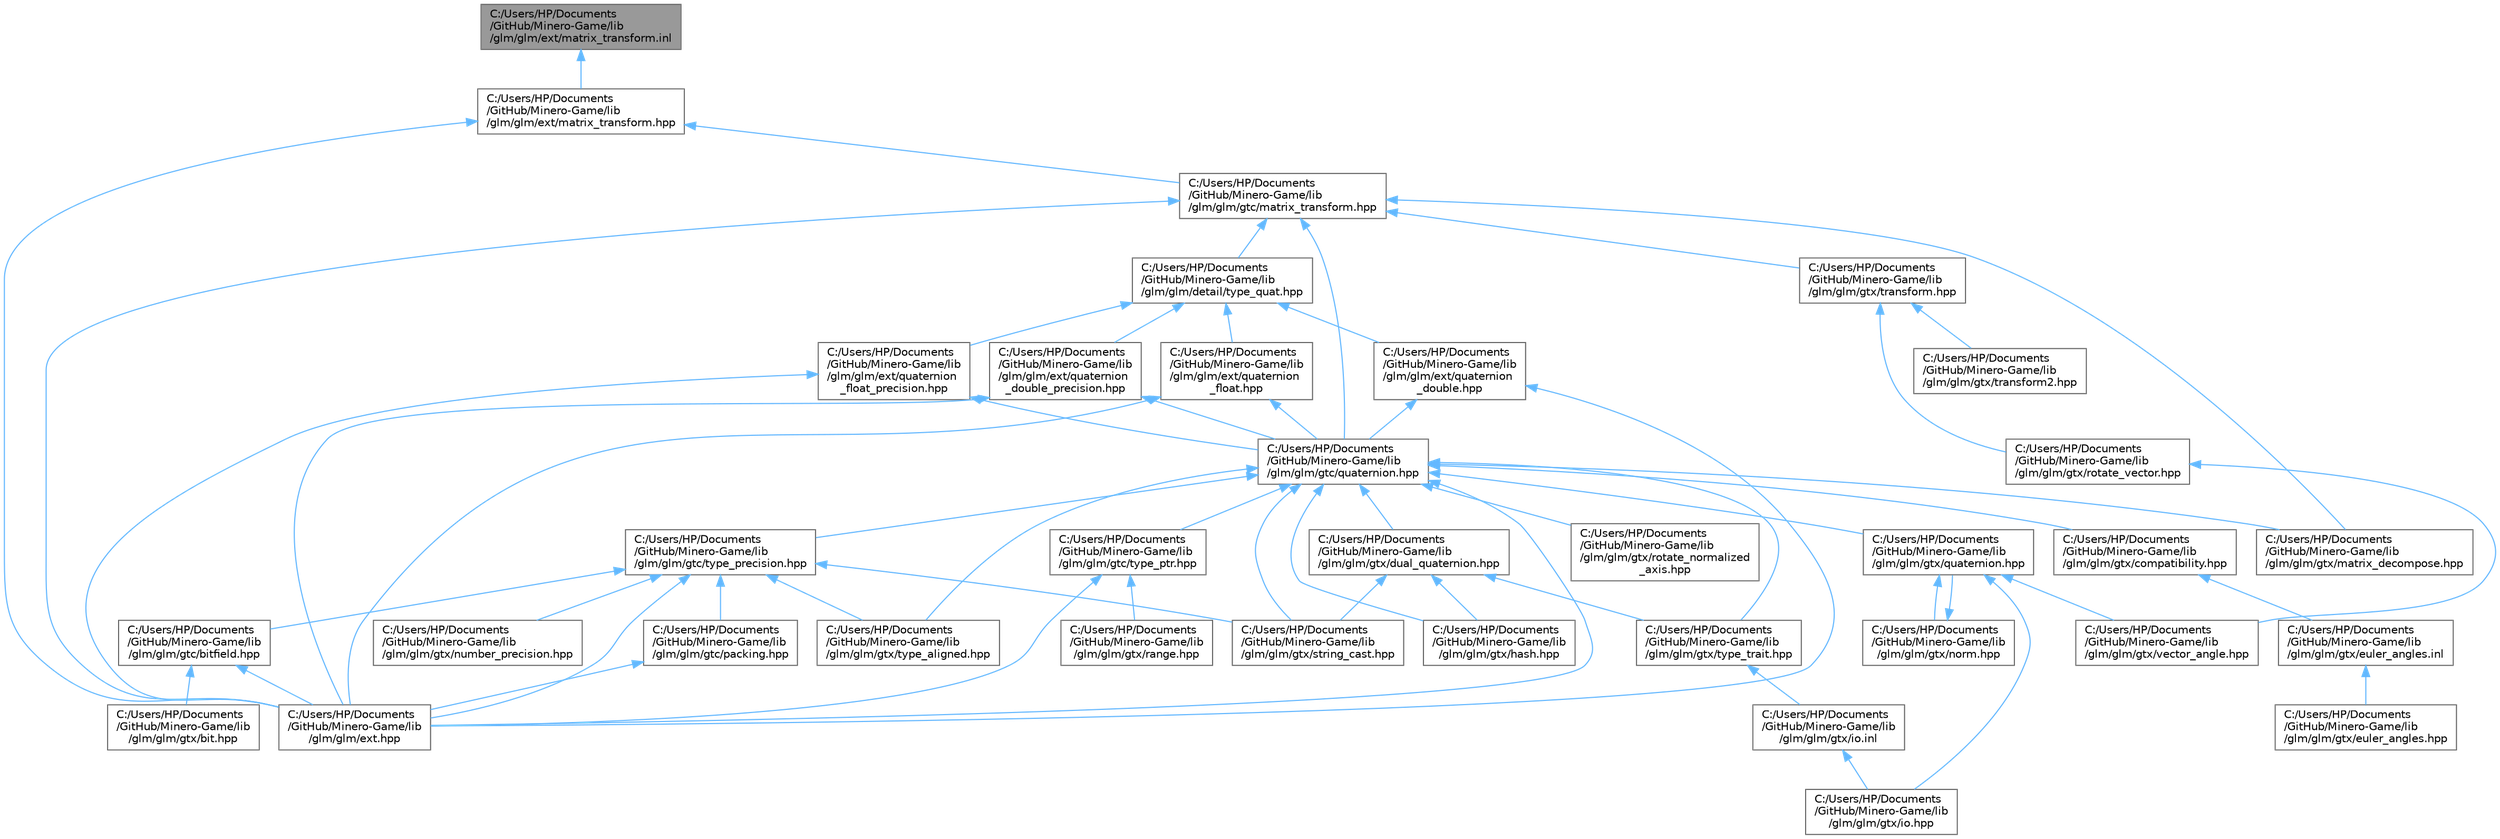 digraph "C:/Users/HP/Documents/GitHub/Minero-Game/lib/glm/glm/ext/matrix_transform.inl"
{
 // LATEX_PDF_SIZE
  bgcolor="transparent";
  edge [fontname=Helvetica,fontsize=10,labelfontname=Helvetica,labelfontsize=10];
  node [fontname=Helvetica,fontsize=10,shape=box,height=0.2,width=0.4];
  Node1 [id="Node000001",label="C:/Users/HP/Documents\l/GitHub/Minero-Game/lib\l/glm/glm/ext/matrix_transform.inl",height=0.2,width=0.4,color="gray40", fillcolor="grey60", style="filled", fontcolor="black",tooltip=" "];
  Node1 -> Node2 [id="edge58_Node000001_Node000002",dir="back",color="steelblue1",style="solid",tooltip=" "];
  Node2 [id="Node000002",label="C:/Users/HP/Documents\l/GitHub/Minero-Game/lib\l/glm/glm/ext/matrix_transform.hpp",height=0.2,width=0.4,color="grey40", fillcolor="white", style="filled",URL="$lib_2glm_2glm_2ext_2matrix__transform_8hpp.html",tooltip=" "];
  Node2 -> Node3 [id="edge59_Node000002_Node000003",dir="back",color="steelblue1",style="solid",tooltip=" "];
  Node3 [id="Node000003",label="C:/Users/HP/Documents\l/GitHub/Minero-Game/lib\l/glm/glm/ext.hpp",height=0.2,width=0.4,color="grey40", fillcolor="white", style="filled",URL="$lib_2glm_2glm_2ext_8hpp.html",tooltip=" "];
  Node2 -> Node4 [id="edge60_Node000002_Node000004",dir="back",color="steelblue1",style="solid",tooltip=" "];
  Node4 [id="Node000004",label="C:/Users/HP/Documents\l/GitHub/Minero-Game/lib\l/glm/glm/gtc/matrix_transform.hpp",height=0.2,width=0.4,color="grey40", fillcolor="white", style="filled",URL="$lib_2glm_2glm_2gtc_2matrix__transform_8hpp.html",tooltip=" "];
  Node4 -> Node5 [id="edge61_Node000004_Node000005",dir="back",color="steelblue1",style="solid",tooltip=" "];
  Node5 [id="Node000005",label="C:/Users/HP/Documents\l/GitHub/Minero-Game/lib\l/glm/glm/detail/type_quat.hpp",height=0.2,width=0.4,color="grey40", fillcolor="white", style="filled",URL="$lib_2glm_2glm_2detail_2type__quat_8hpp.html",tooltip=" "];
  Node5 -> Node6 [id="edge62_Node000005_Node000006",dir="back",color="steelblue1",style="solid",tooltip=" "];
  Node6 [id="Node000006",label="C:/Users/HP/Documents\l/GitHub/Minero-Game/lib\l/glm/glm/ext/quaternion\l_double.hpp",height=0.2,width=0.4,color="grey40", fillcolor="white", style="filled",URL="$lib_2glm_2glm_2ext_2quaternion__double_8hpp.html",tooltip=" "];
  Node6 -> Node3 [id="edge63_Node000006_Node000003",dir="back",color="steelblue1",style="solid",tooltip=" "];
  Node6 -> Node7 [id="edge64_Node000006_Node000007",dir="back",color="steelblue1",style="solid",tooltip=" "];
  Node7 [id="Node000007",label="C:/Users/HP/Documents\l/GitHub/Minero-Game/lib\l/glm/glm/gtc/quaternion.hpp",height=0.2,width=0.4,color="grey40", fillcolor="white", style="filled",URL="$lib_2glm_2glm_2gtc_2quaternion_8hpp.html",tooltip=" "];
  Node7 -> Node3 [id="edge65_Node000007_Node000003",dir="back",color="steelblue1",style="solid",tooltip=" "];
  Node7 -> Node8 [id="edge66_Node000007_Node000008",dir="back",color="steelblue1",style="solid",tooltip=" "];
  Node8 [id="Node000008",label="C:/Users/HP/Documents\l/GitHub/Minero-Game/lib\l/glm/glm/gtc/type_precision.hpp",height=0.2,width=0.4,color="grey40", fillcolor="white", style="filled",URL="$lib_2glm_2glm_2gtc_2type__precision_8hpp.html",tooltip=" "];
  Node8 -> Node3 [id="edge67_Node000008_Node000003",dir="back",color="steelblue1",style="solid",tooltip=" "];
  Node8 -> Node9 [id="edge68_Node000008_Node000009",dir="back",color="steelblue1",style="solid",tooltip=" "];
  Node9 [id="Node000009",label="C:/Users/HP/Documents\l/GitHub/Minero-Game/lib\l/glm/glm/gtc/bitfield.hpp",height=0.2,width=0.4,color="grey40", fillcolor="white", style="filled",URL="$lib_2glm_2glm_2gtc_2bitfield_8hpp.html",tooltip=" "];
  Node9 -> Node3 [id="edge69_Node000009_Node000003",dir="back",color="steelblue1",style="solid",tooltip=" "];
  Node9 -> Node10 [id="edge70_Node000009_Node000010",dir="back",color="steelblue1",style="solid",tooltip=" "];
  Node10 [id="Node000010",label="C:/Users/HP/Documents\l/GitHub/Minero-Game/lib\l/glm/glm/gtx/bit.hpp",height=0.2,width=0.4,color="grey40", fillcolor="white", style="filled",URL="$lib_2glm_2glm_2gtx_2bit_8hpp.html",tooltip=" "];
  Node8 -> Node11 [id="edge71_Node000008_Node000011",dir="back",color="steelblue1",style="solid",tooltip=" "];
  Node11 [id="Node000011",label="C:/Users/HP/Documents\l/GitHub/Minero-Game/lib\l/glm/glm/gtc/packing.hpp",height=0.2,width=0.4,color="grey40", fillcolor="white", style="filled",URL="$lib_2glm_2glm_2gtc_2packing_8hpp.html",tooltip=" "];
  Node11 -> Node3 [id="edge72_Node000011_Node000003",dir="back",color="steelblue1",style="solid",tooltip=" "];
  Node8 -> Node12 [id="edge73_Node000008_Node000012",dir="back",color="steelblue1",style="solid",tooltip=" "];
  Node12 [id="Node000012",label="C:/Users/HP/Documents\l/GitHub/Minero-Game/lib\l/glm/glm/gtx/number_precision.hpp",height=0.2,width=0.4,color="grey40", fillcolor="white", style="filled",URL="$lib_2glm_2glm_2gtx_2number__precision_8hpp.html",tooltip=" "];
  Node8 -> Node13 [id="edge74_Node000008_Node000013",dir="back",color="steelblue1",style="solid",tooltip=" "];
  Node13 [id="Node000013",label="C:/Users/HP/Documents\l/GitHub/Minero-Game/lib\l/glm/glm/gtx/string_cast.hpp",height=0.2,width=0.4,color="grey40", fillcolor="white", style="filled",URL="$lib_2glm_2glm_2gtx_2string__cast_8hpp.html",tooltip=" "];
  Node8 -> Node14 [id="edge75_Node000008_Node000014",dir="back",color="steelblue1",style="solid",tooltip=" "];
  Node14 [id="Node000014",label="C:/Users/HP/Documents\l/GitHub/Minero-Game/lib\l/glm/glm/gtx/type_aligned.hpp",height=0.2,width=0.4,color="grey40", fillcolor="white", style="filled",URL="$lib_2glm_2glm_2gtx_2type__aligned_8hpp.html",tooltip=" "];
  Node7 -> Node15 [id="edge76_Node000007_Node000015",dir="back",color="steelblue1",style="solid",tooltip=" "];
  Node15 [id="Node000015",label="C:/Users/HP/Documents\l/GitHub/Minero-Game/lib\l/glm/glm/gtc/type_ptr.hpp",height=0.2,width=0.4,color="grey40", fillcolor="white", style="filled",URL="$lib_2glm_2glm_2gtc_2type__ptr_8hpp.html",tooltip=" "];
  Node15 -> Node3 [id="edge77_Node000015_Node000003",dir="back",color="steelblue1",style="solid",tooltip=" "];
  Node15 -> Node16 [id="edge78_Node000015_Node000016",dir="back",color="steelblue1",style="solid",tooltip=" "];
  Node16 [id="Node000016",label="C:/Users/HP/Documents\l/GitHub/Minero-Game/lib\l/glm/glm/gtx/range.hpp",height=0.2,width=0.4,color="grey40", fillcolor="white", style="filled",URL="$lib_2glm_2glm_2gtx_2range_8hpp.html",tooltip=" "];
  Node7 -> Node17 [id="edge79_Node000007_Node000017",dir="back",color="steelblue1",style="solid",tooltip=" "];
  Node17 [id="Node000017",label="C:/Users/HP/Documents\l/GitHub/Minero-Game/lib\l/glm/glm/gtx/compatibility.hpp",height=0.2,width=0.4,color="grey40", fillcolor="white", style="filled",URL="$lib_2glm_2glm_2gtx_2compatibility_8hpp.html",tooltip=" "];
  Node17 -> Node18 [id="edge80_Node000017_Node000018",dir="back",color="steelblue1",style="solid",tooltip=" "];
  Node18 [id="Node000018",label="C:/Users/HP/Documents\l/GitHub/Minero-Game/lib\l/glm/glm/gtx/euler_angles.inl",height=0.2,width=0.4,color="grey40", fillcolor="white", style="filled",URL="$lib_2glm_2glm_2gtx_2euler__angles_8inl.html",tooltip=" "];
  Node18 -> Node19 [id="edge81_Node000018_Node000019",dir="back",color="steelblue1",style="solid",tooltip=" "];
  Node19 [id="Node000019",label="C:/Users/HP/Documents\l/GitHub/Minero-Game/lib\l/glm/glm/gtx/euler_angles.hpp",height=0.2,width=0.4,color="grey40", fillcolor="white", style="filled",URL="$lib_2glm_2glm_2gtx_2euler__angles_8hpp.html",tooltip=" "];
  Node7 -> Node20 [id="edge82_Node000007_Node000020",dir="back",color="steelblue1",style="solid",tooltip=" "];
  Node20 [id="Node000020",label="C:/Users/HP/Documents\l/GitHub/Minero-Game/lib\l/glm/glm/gtx/dual_quaternion.hpp",height=0.2,width=0.4,color="grey40", fillcolor="white", style="filled",URL="$lib_2glm_2glm_2gtx_2dual__quaternion_8hpp.html",tooltip=" "];
  Node20 -> Node21 [id="edge83_Node000020_Node000021",dir="back",color="steelblue1",style="solid",tooltip=" "];
  Node21 [id="Node000021",label="C:/Users/HP/Documents\l/GitHub/Minero-Game/lib\l/glm/glm/gtx/hash.hpp",height=0.2,width=0.4,color="grey40", fillcolor="white", style="filled",URL="$lib_2glm_2glm_2gtx_2hash_8hpp.html",tooltip=" "];
  Node20 -> Node13 [id="edge84_Node000020_Node000013",dir="back",color="steelblue1",style="solid",tooltip=" "];
  Node20 -> Node22 [id="edge85_Node000020_Node000022",dir="back",color="steelblue1",style="solid",tooltip=" "];
  Node22 [id="Node000022",label="C:/Users/HP/Documents\l/GitHub/Minero-Game/lib\l/glm/glm/gtx/type_trait.hpp",height=0.2,width=0.4,color="grey40", fillcolor="white", style="filled",URL="$lib_2glm_2glm_2gtx_2type__trait_8hpp.html",tooltip=" "];
  Node22 -> Node23 [id="edge86_Node000022_Node000023",dir="back",color="steelblue1",style="solid",tooltip=" "];
  Node23 [id="Node000023",label="C:/Users/HP/Documents\l/GitHub/Minero-Game/lib\l/glm/glm/gtx/io.inl",height=0.2,width=0.4,color="grey40", fillcolor="white", style="filled",URL="$lib_2glm_2glm_2gtx_2io_8inl.html",tooltip=" "];
  Node23 -> Node24 [id="edge87_Node000023_Node000024",dir="back",color="steelblue1",style="solid",tooltip=" "];
  Node24 [id="Node000024",label="C:/Users/HP/Documents\l/GitHub/Minero-Game/lib\l/glm/glm/gtx/io.hpp",height=0.2,width=0.4,color="grey40", fillcolor="white", style="filled",URL="$lib_2glm_2glm_2gtx_2io_8hpp.html",tooltip=" "];
  Node7 -> Node21 [id="edge88_Node000007_Node000021",dir="back",color="steelblue1",style="solid",tooltip=" "];
  Node7 -> Node25 [id="edge89_Node000007_Node000025",dir="back",color="steelblue1",style="solid",tooltip=" "];
  Node25 [id="Node000025",label="C:/Users/HP/Documents\l/GitHub/Minero-Game/lib\l/glm/glm/gtx/matrix_decompose.hpp",height=0.2,width=0.4,color="grey40", fillcolor="white", style="filled",URL="$lib_2glm_2glm_2gtx_2matrix__decompose_8hpp.html",tooltip=" "];
  Node7 -> Node26 [id="edge90_Node000007_Node000026",dir="back",color="steelblue1",style="solid",tooltip=" "];
  Node26 [id="Node000026",label="C:/Users/HP/Documents\l/GitHub/Minero-Game/lib\l/glm/glm/gtx/quaternion.hpp",height=0.2,width=0.4,color="grey40", fillcolor="white", style="filled",URL="$lib_2glm_2glm_2gtx_2quaternion_8hpp.html",tooltip=" "];
  Node26 -> Node24 [id="edge91_Node000026_Node000024",dir="back",color="steelblue1",style="solid",tooltip=" "];
  Node26 -> Node27 [id="edge92_Node000026_Node000027",dir="back",color="steelblue1",style="solid",tooltip=" "];
  Node27 [id="Node000027",label="C:/Users/HP/Documents\l/GitHub/Minero-Game/lib\l/glm/glm/gtx/norm.hpp",height=0.2,width=0.4,color="grey40", fillcolor="white", style="filled",URL="$lib_2glm_2glm_2gtx_2norm_8hpp.html",tooltip=" "];
  Node27 -> Node26 [id="edge93_Node000027_Node000026",dir="back",color="steelblue1",style="solid",tooltip=" "];
  Node26 -> Node28 [id="edge94_Node000026_Node000028",dir="back",color="steelblue1",style="solid",tooltip=" "];
  Node28 [id="Node000028",label="C:/Users/HP/Documents\l/GitHub/Minero-Game/lib\l/glm/glm/gtx/vector_angle.hpp",height=0.2,width=0.4,color="grey40", fillcolor="white", style="filled",URL="$lib_2glm_2glm_2gtx_2vector__angle_8hpp.html",tooltip=" "];
  Node7 -> Node29 [id="edge95_Node000007_Node000029",dir="back",color="steelblue1",style="solid",tooltip=" "];
  Node29 [id="Node000029",label="C:/Users/HP/Documents\l/GitHub/Minero-Game/lib\l/glm/glm/gtx/rotate_normalized\l_axis.hpp",height=0.2,width=0.4,color="grey40", fillcolor="white", style="filled",URL="$lib_2glm_2glm_2gtx_2rotate__normalized__axis_8hpp.html",tooltip=" "];
  Node7 -> Node13 [id="edge96_Node000007_Node000013",dir="back",color="steelblue1",style="solid",tooltip=" "];
  Node7 -> Node14 [id="edge97_Node000007_Node000014",dir="back",color="steelblue1",style="solid",tooltip=" "];
  Node7 -> Node22 [id="edge98_Node000007_Node000022",dir="back",color="steelblue1",style="solid",tooltip=" "];
  Node5 -> Node30 [id="edge99_Node000005_Node000030",dir="back",color="steelblue1",style="solid",tooltip=" "];
  Node30 [id="Node000030",label="C:/Users/HP/Documents\l/GitHub/Minero-Game/lib\l/glm/glm/ext/quaternion\l_double_precision.hpp",height=0.2,width=0.4,color="grey40", fillcolor="white", style="filled",URL="$lib_2glm_2glm_2ext_2quaternion__double__precision_8hpp.html",tooltip=" "];
  Node30 -> Node3 [id="edge100_Node000030_Node000003",dir="back",color="steelblue1",style="solid",tooltip=" "];
  Node30 -> Node7 [id="edge101_Node000030_Node000007",dir="back",color="steelblue1",style="solid",tooltip=" "];
  Node5 -> Node31 [id="edge102_Node000005_Node000031",dir="back",color="steelblue1",style="solid",tooltip=" "];
  Node31 [id="Node000031",label="C:/Users/HP/Documents\l/GitHub/Minero-Game/lib\l/glm/glm/ext/quaternion\l_float.hpp",height=0.2,width=0.4,color="grey40", fillcolor="white", style="filled",URL="$lib_2glm_2glm_2ext_2quaternion__float_8hpp.html",tooltip=" "];
  Node31 -> Node3 [id="edge103_Node000031_Node000003",dir="back",color="steelblue1",style="solid",tooltip=" "];
  Node31 -> Node7 [id="edge104_Node000031_Node000007",dir="back",color="steelblue1",style="solid",tooltip=" "];
  Node5 -> Node32 [id="edge105_Node000005_Node000032",dir="back",color="steelblue1",style="solid",tooltip=" "];
  Node32 [id="Node000032",label="C:/Users/HP/Documents\l/GitHub/Minero-Game/lib\l/glm/glm/ext/quaternion\l_float_precision.hpp",height=0.2,width=0.4,color="grey40", fillcolor="white", style="filled",URL="$lib_2glm_2glm_2ext_2quaternion__float__precision_8hpp.html",tooltip=" "];
  Node32 -> Node3 [id="edge106_Node000032_Node000003",dir="back",color="steelblue1",style="solid",tooltip=" "];
  Node32 -> Node7 [id="edge107_Node000032_Node000007",dir="back",color="steelblue1",style="solid",tooltip=" "];
  Node4 -> Node3 [id="edge108_Node000004_Node000003",dir="back",color="steelblue1",style="solid",tooltip=" "];
  Node4 -> Node7 [id="edge109_Node000004_Node000007",dir="back",color="steelblue1",style="solid",tooltip=" "];
  Node4 -> Node25 [id="edge110_Node000004_Node000025",dir="back",color="steelblue1",style="solid",tooltip=" "];
  Node4 -> Node33 [id="edge111_Node000004_Node000033",dir="back",color="steelblue1",style="solid",tooltip=" "];
  Node33 [id="Node000033",label="C:/Users/HP/Documents\l/GitHub/Minero-Game/lib\l/glm/glm/gtx/transform.hpp",height=0.2,width=0.4,color="grey40", fillcolor="white", style="filled",URL="$lib_2glm_2glm_2gtx_2transform_8hpp.html",tooltip=" "];
  Node33 -> Node34 [id="edge112_Node000033_Node000034",dir="back",color="steelblue1",style="solid",tooltip=" "];
  Node34 [id="Node000034",label="C:/Users/HP/Documents\l/GitHub/Minero-Game/lib\l/glm/glm/gtx/rotate_vector.hpp",height=0.2,width=0.4,color="grey40", fillcolor="white", style="filled",URL="$lib_2glm_2glm_2gtx_2rotate__vector_8hpp.html",tooltip=" "];
  Node34 -> Node28 [id="edge113_Node000034_Node000028",dir="back",color="steelblue1",style="solid",tooltip=" "];
  Node33 -> Node35 [id="edge114_Node000033_Node000035",dir="back",color="steelblue1",style="solid",tooltip=" "];
  Node35 [id="Node000035",label="C:/Users/HP/Documents\l/GitHub/Minero-Game/lib\l/glm/glm/gtx/transform2.hpp",height=0.2,width=0.4,color="grey40", fillcolor="white", style="filled",URL="$lib_2glm_2glm_2gtx_2transform2_8hpp.html",tooltip=" "];
}

